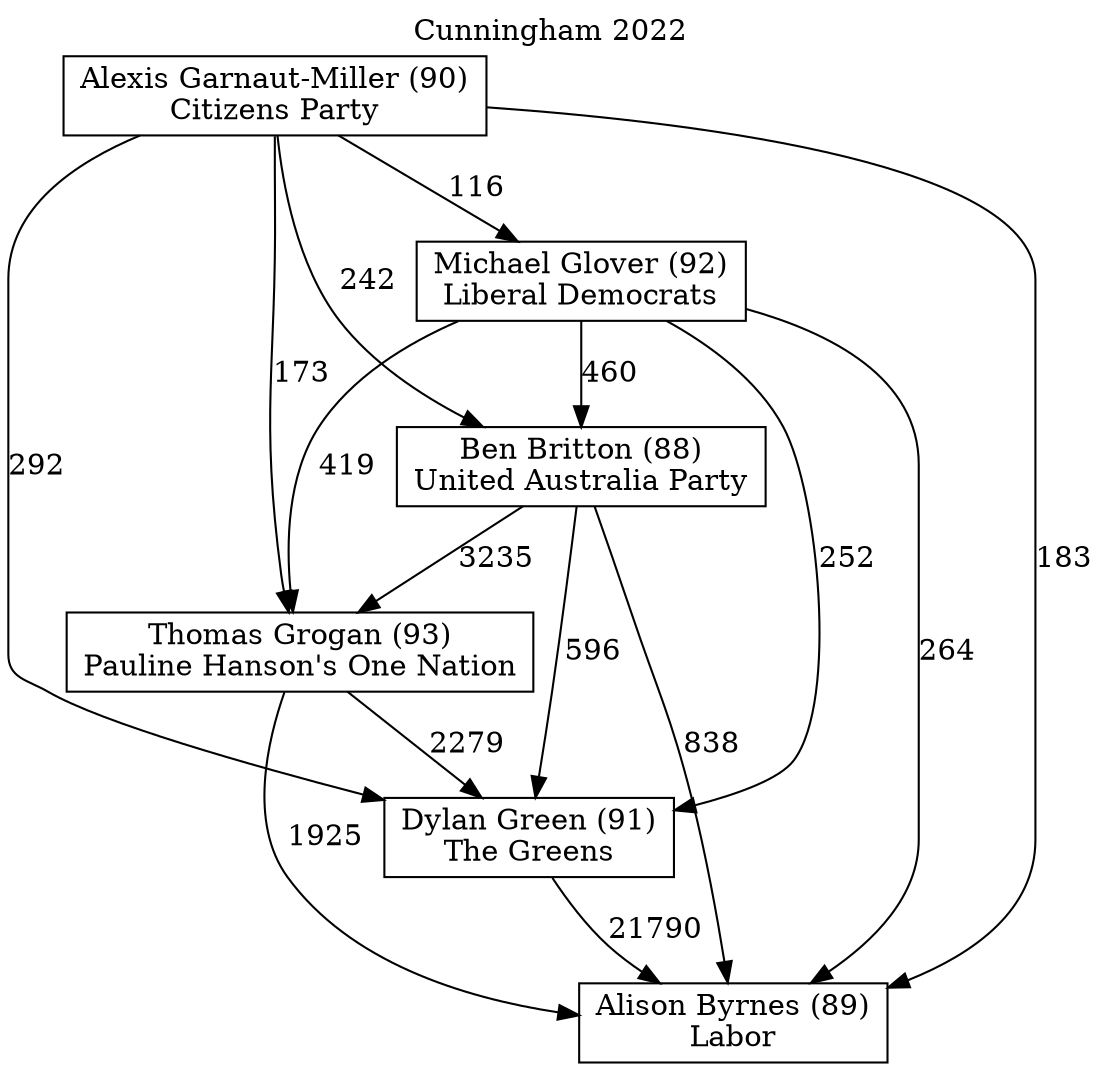 // House preference flow
digraph "Alison Byrnes (89)_Cunningham_2022" {
	graph [label="Cunningham 2022" labelloc=t mclimit=10]
	node [shape=box]
	"Ben Britton (88)" [label="Ben Britton (88)
United Australia Party"]
	"Dylan Green (91)" [label="Dylan Green (91)
The Greens"]
	"Michael Glover (92)" [label="Michael Glover (92)
Liberal Democrats"]
	"Alison Byrnes (89)" [label="Alison Byrnes (89)
Labor"]
	"Thomas Grogan (93)" [label="Thomas Grogan (93)
Pauline Hanson's One Nation"]
	"Alexis Garnaut-Miller (90)" [label="Alexis Garnaut-Miller (90)
Citizens Party"]
	"Alexis Garnaut-Miller (90)" -> "Dylan Green (91)" [label=292]
	"Michael Glover (92)" -> "Ben Britton (88)" [label=460]
	"Alexis Garnaut-Miller (90)" -> "Alison Byrnes (89)" [label=183]
	"Ben Britton (88)" -> "Thomas Grogan (93)" [label=3235]
	"Michael Glover (92)" -> "Thomas Grogan (93)" [label=419]
	"Ben Britton (88)" -> "Dylan Green (91)" [label=596]
	"Alexis Garnaut-Miller (90)" -> "Thomas Grogan (93)" [label=173]
	"Thomas Grogan (93)" -> "Alison Byrnes (89)" [label=1925]
	"Michael Glover (92)" -> "Dylan Green (91)" [label=252]
	"Thomas Grogan (93)" -> "Dylan Green (91)" [label=2279]
	"Michael Glover (92)" -> "Alison Byrnes (89)" [label=264]
	"Alexis Garnaut-Miller (90)" -> "Michael Glover (92)" [label=116]
	"Dylan Green (91)" -> "Alison Byrnes (89)" [label=21790]
	"Ben Britton (88)" -> "Alison Byrnes (89)" [label=838]
	"Alexis Garnaut-Miller (90)" -> "Ben Britton (88)" [label=242]
}
